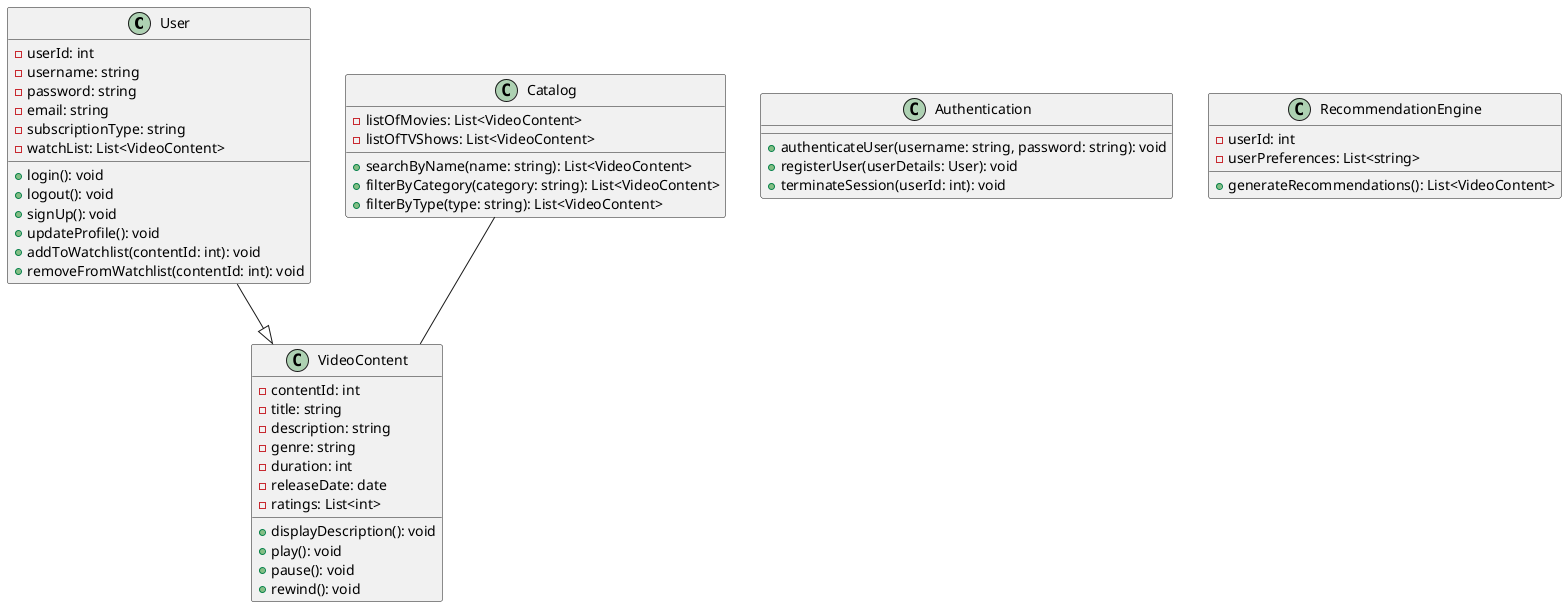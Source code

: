 @startuml
class User {
    - userId: int
    - username: string
    - password: string
    - email: string
    - subscriptionType: string
    - watchList: List<VideoContent>
    + login(): void
    + logout(): void
    + signUp(): void
    + updateProfile(): void
    + addToWatchlist(contentId: int): void
    + removeFromWatchlist(contentId: int): void
}

class VideoContent {
    - contentId: int
    - title: string
    - description: string
    - genre: string
    - duration: int
    - releaseDate: date
    - ratings: List<int>
    + displayDescription(): void
    + play(): void
    + pause(): void
    + rewind(): void
}

class Catalog {
    - listOfMovies: List<VideoContent>
    - listOfTVShows: List<VideoContent>
    + searchByName(name: string): List<VideoContent>
    + filterByCategory(category: string): List<VideoContent>
    + filterByType(type: string): List<VideoContent>
}

class Authentication {
    + authenticateUser(username: string, password: string): void
    + registerUser(userDetails: User): void
    + terminateSession(userId: int): void
}

class RecommendationEngine {
    - userId: int
    - userPreferences: List<string>
    + generateRecommendations(): List<VideoContent>
}

User --|> VideoContent
Catalog -- VideoContent
@enduml
